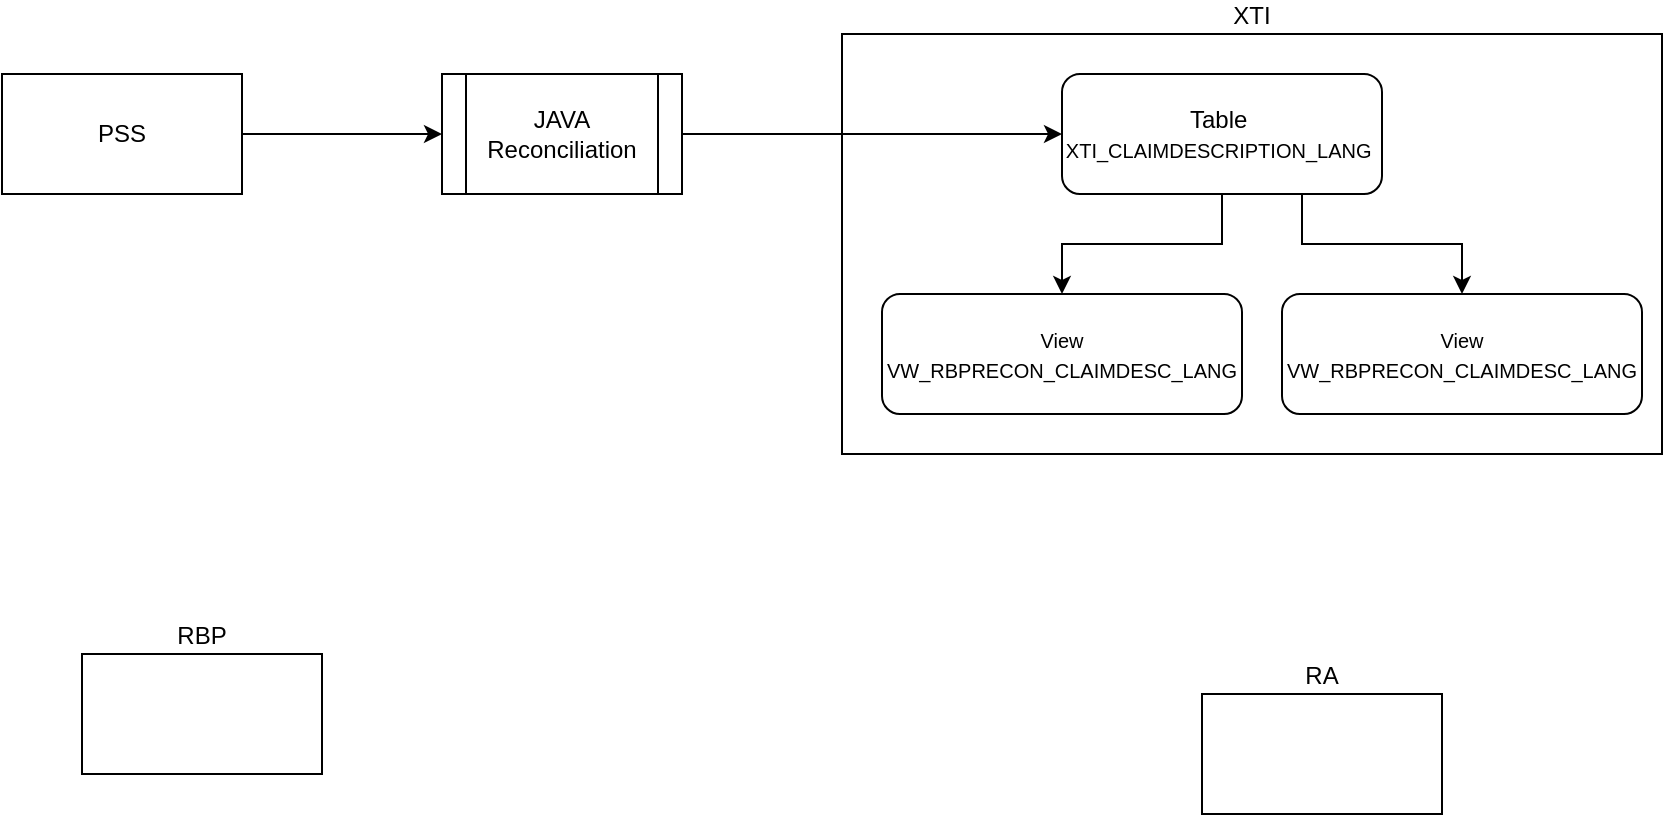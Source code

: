 <mxfile version="24.8.4">
  <diagram name="Page-1" id="LkYUbReQHexrSPq1Mvwi">
    <mxGraphModel dx="1050" dy="565" grid="1" gridSize="10" guides="1" tooltips="1" connect="1" arrows="1" fold="1" page="1" pageScale="1" pageWidth="850" pageHeight="1100" math="0" shadow="0">
      <root>
        <mxCell id="0" />
        <mxCell id="1" parent="0" />
        <mxCell id="hy-Vo6hejlj0qwngXtw7-14" style="edgeStyle=orthogonalEdgeStyle;rounded=0;orthogonalLoop=1;jettySize=auto;html=1;exitX=1;exitY=0.5;exitDx=0;exitDy=0;entryX=0;entryY=0.5;entryDx=0;entryDy=0;" edge="1" parent="1" source="hy-Vo6hejlj0qwngXtw7-5" target="hy-Vo6hejlj0qwngXtw7-9">
          <mxGeometry relative="1" as="geometry" />
        </mxCell>
        <mxCell id="hy-Vo6hejlj0qwngXtw7-5" value="PSS" style="rounded=0;whiteSpace=wrap;html=1;" vertex="1" parent="1">
          <mxGeometry x="10" y="60" width="120" height="60" as="geometry" />
        </mxCell>
        <mxCell id="hy-Vo6hejlj0qwngXtw7-6" value="XTI" style="rounded=0;whiteSpace=wrap;html=1;labelPosition=center;verticalLabelPosition=top;align=center;verticalAlign=bottom;" vertex="1" parent="1">
          <mxGeometry x="430" y="40" width="410" height="210" as="geometry" />
        </mxCell>
        <mxCell id="hy-Vo6hejlj0qwngXtw7-7" value="RBP" style="rounded=0;whiteSpace=wrap;html=1;labelPosition=center;verticalLabelPosition=top;align=center;verticalAlign=bottom;" vertex="1" parent="1">
          <mxGeometry x="50" y="350" width="120" height="60" as="geometry" />
        </mxCell>
        <mxCell id="hy-Vo6hejlj0qwngXtw7-8" value="RA" style="rounded=0;whiteSpace=wrap;html=1;labelPosition=center;verticalLabelPosition=top;align=center;verticalAlign=bottom;" vertex="1" parent="1">
          <mxGeometry x="610" y="370" width="120" height="60" as="geometry" />
        </mxCell>
        <mxCell id="hy-Vo6hejlj0qwngXtw7-15" style="edgeStyle=orthogonalEdgeStyle;rounded=0;orthogonalLoop=1;jettySize=auto;html=1;entryX=0;entryY=0.5;entryDx=0;entryDy=0;" edge="1" parent="1" source="hy-Vo6hejlj0qwngXtw7-9" target="hy-Vo6hejlj0qwngXtw7-10">
          <mxGeometry relative="1" as="geometry" />
        </mxCell>
        <mxCell id="hy-Vo6hejlj0qwngXtw7-9" value="JAVA Reconciliation" style="shape=process;whiteSpace=wrap;html=1;backgroundOutline=1;" vertex="1" parent="1">
          <mxGeometry x="230" y="60" width="120" height="60" as="geometry" />
        </mxCell>
        <mxCell id="hy-Vo6hejlj0qwngXtw7-16" style="edgeStyle=orthogonalEdgeStyle;rounded=0;orthogonalLoop=1;jettySize=auto;html=1;exitX=0.5;exitY=1;exitDx=0;exitDy=0;" edge="1" parent="1" source="hy-Vo6hejlj0qwngXtw7-10" target="hy-Vo6hejlj0qwngXtw7-12">
          <mxGeometry relative="1" as="geometry" />
        </mxCell>
        <mxCell id="hy-Vo6hejlj0qwngXtw7-18" style="edgeStyle=orthogonalEdgeStyle;rounded=0;orthogonalLoop=1;jettySize=auto;html=1;exitX=0.75;exitY=1;exitDx=0;exitDy=0;entryX=0.5;entryY=0;entryDx=0;entryDy=0;" edge="1" parent="1" source="hy-Vo6hejlj0qwngXtw7-10" target="hy-Vo6hejlj0qwngXtw7-13">
          <mxGeometry relative="1" as="geometry" />
        </mxCell>
        <mxCell id="hy-Vo6hejlj0qwngXtw7-10" value="&lt;font style=&quot;font-size: 10px;&quot;&gt;&lt;span style=&quot;font-size: 12px;&quot;&gt;Table&amp;nbsp;&lt;/span&gt;&lt;/font&gt;&lt;div&gt;&lt;font style=&quot;font-size: 10px;&quot;&gt;XTI_CLAIMDESCRIPTION_LANG&lt;/font&gt;&amp;nbsp;&lt;/div&gt;" style="rounded=1;whiteSpace=wrap;html=1;" vertex="1" parent="1">
          <mxGeometry x="540" y="60" width="160" height="60" as="geometry" />
        </mxCell>
        <mxCell id="hy-Vo6hejlj0qwngXtw7-12" value="&lt;span style=&quot;font-family: &amp;quot;Aptos Narrow&amp;quot;, sans-serif;&quot;&gt;&lt;font style=&quot;font-size: 10px;&quot;&gt;View&lt;/font&gt;&lt;/span&gt;&lt;div&gt;&lt;span style=&quot;font-family: &amp;quot;Aptos Narrow&amp;quot;, sans-serif;&quot;&gt;&lt;font style=&quot;font-size: 10px;&quot;&gt;VW_RBPRECON_CLAIMDESC_LANG&lt;/font&gt;&lt;/span&gt;&lt;/div&gt;" style="rounded=1;whiteSpace=wrap;html=1;" vertex="1" parent="1">
          <mxGeometry x="450" y="170" width="180" height="60" as="geometry" />
        </mxCell>
        <mxCell id="hy-Vo6hejlj0qwngXtw7-13" value="&lt;span style=&quot;font-family: &amp;quot;Aptos Narrow&amp;quot;, sans-serif;&quot;&gt;&lt;font style=&quot;font-size: 10px;&quot;&gt;View&lt;/font&gt;&lt;/span&gt;&lt;div&gt;&lt;span style=&quot;font-family: &amp;quot;Aptos Narrow&amp;quot;, sans-serif;&quot;&gt;&lt;font style=&quot;font-size: 10px;&quot;&gt;VW_RBPRECON_CLAIMDESC_LANG&lt;/font&gt;&lt;/span&gt;&lt;/div&gt;" style="rounded=1;whiteSpace=wrap;html=1;" vertex="1" parent="1">
          <mxGeometry x="650" y="170" width="180" height="60" as="geometry" />
        </mxCell>
      </root>
    </mxGraphModel>
  </diagram>
</mxfile>

